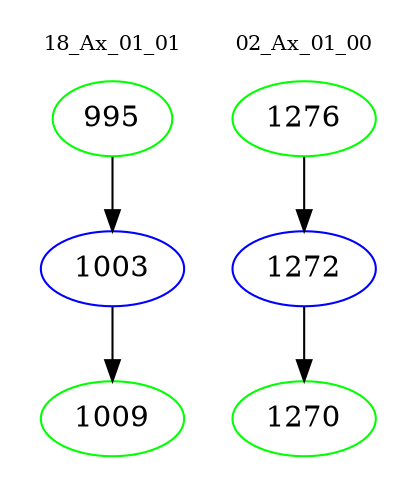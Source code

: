 digraph{
subgraph cluster_0 {
color = white
label = "18_Ax_01_01";
fontsize=10;
T0_995 [label="995", color="green"]
T0_995 -> T0_1003 [color="black"]
T0_1003 [label="1003", color="blue"]
T0_1003 -> T0_1009 [color="black"]
T0_1009 [label="1009", color="green"]
}
subgraph cluster_1 {
color = white
label = "02_Ax_01_00";
fontsize=10;
T1_1276 [label="1276", color="green"]
T1_1276 -> T1_1272 [color="black"]
T1_1272 [label="1272", color="blue"]
T1_1272 -> T1_1270 [color="black"]
T1_1270 [label="1270", color="green"]
}
}
